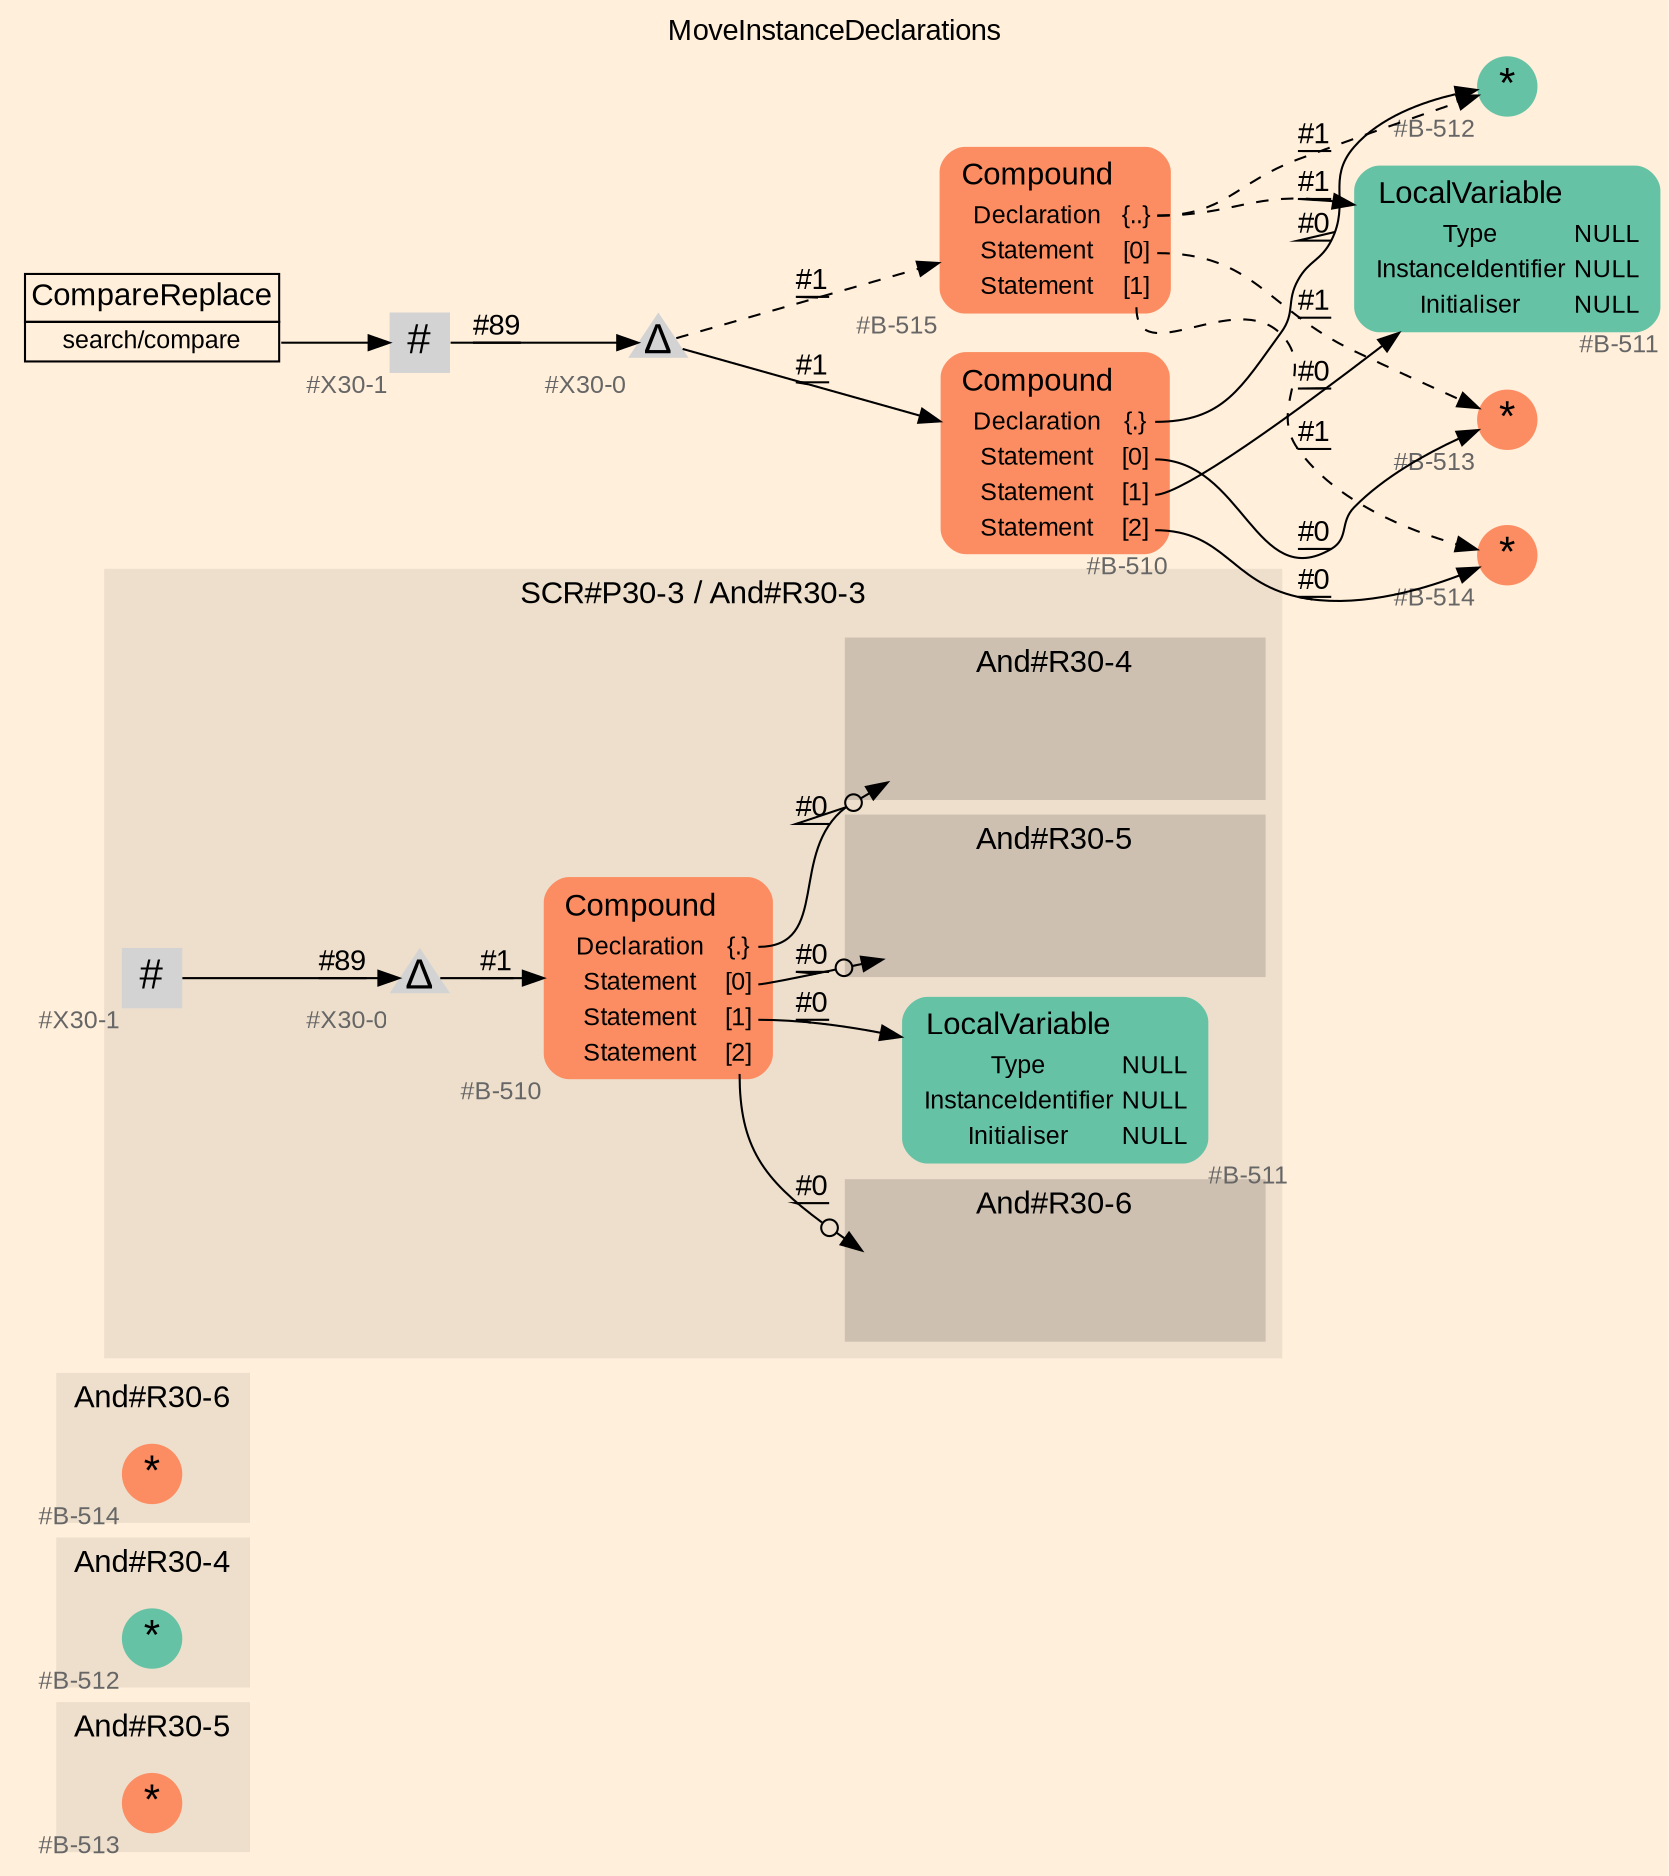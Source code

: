 digraph "MoveInstanceDeclarations" {
label = "MoveInstanceDeclarations"
labelloc = t
graph [
    rankdir = "LR"
    ranksep = 0.3
    bgcolor = antiquewhite1
    color = black
    fontcolor = black
    fontname = "Arial"
];
node [
    fontname = "Arial"
];
edge [
    fontname = "Arial"
];

// -------------------- figure And#R30-5 --------------------
// -------- region And#R30-5 ----------
subgraph "clusterAnd#R30-5" {
    label = "And#R30-5"
    style = "filled"
    color = antiquewhite2
    fontsize = "15"
    // -------- block And#R30-5/#B-513 ----------
    "And#R30-5/#B-513" [
        fillcolor = "/set28/2"
        xlabel = "#B-513"
        fontsize = "12"
        fontcolor = grey40
        shape = "circle"
        label = <<FONT COLOR="black" POINT-SIZE="20">*</FONT>>
        style = "filled"
        penwidth = 0.0
        fixedsize = true
        width = 0.4
        height = 0.4
    ];
    
}


// -------------------- figure And#R30-4 --------------------
// -------- region And#R30-4 ----------
subgraph "clusterAnd#R30-4" {
    label = "And#R30-4"
    style = "filled"
    color = antiquewhite2
    fontsize = "15"
    // -------- block And#R30-4/#B-512 ----------
    "And#R30-4/#B-512" [
        fillcolor = "/set28/1"
        xlabel = "#B-512"
        fontsize = "12"
        fontcolor = grey40
        shape = "circle"
        label = <<FONT COLOR="black" POINT-SIZE="20">*</FONT>>
        style = "filled"
        penwidth = 0.0
        fixedsize = true
        width = 0.4
        height = 0.4
    ];
    
}


// -------------------- figure And#R30-6 --------------------
// -------- region And#R30-6 ----------
subgraph "clusterAnd#R30-6" {
    label = "And#R30-6"
    style = "filled"
    color = antiquewhite2
    fontsize = "15"
    // -------- block And#R30-6/#B-514 ----------
    "And#R30-6/#B-514" [
        fillcolor = "/set28/2"
        xlabel = "#B-514"
        fontsize = "12"
        fontcolor = grey40
        shape = "circle"
        label = <<FONT COLOR="black" POINT-SIZE="20">*</FONT>>
        style = "filled"
        penwidth = 0.0
        fixedsize = true
        width = 0.4
        height = 0.4
    ];
    
}


// -------------------- figure And#R30-3 --------------------
// -------- region And#R30-3 ----------
subgraph "clusterAnd#R30-3" {
    label = "SCR#P30-3 / And#R30-3"
    style = "filled"
    color = antiquewhite2
    fontsize = "15"
    // -------- block And#R30-3/#X30-1 ----------
    "And#R30-3/#X30-1" [
        xlabel = "#X30-1"
        fontsize = "12"
        fontcolor = grey40
        shape = "square"
        label = <<FONT COLOR="black" POINT-SIZE="20">#</FONT>>
        style = "filled"
        penwidth = 0.0
        fixedsize = true
        width = 0.4
        height = 0.4
    ];
    
    // -------- block And#R30-3/#B-511 ----------
    "And#R30-3/#B-511" [
        fillcolor = "/set28/1"
        xlabel = "#B-511"
        fontsize = "12"
        fontcolor = grey40
        shape = "plaintext"
        label = <<TABLE BORDER="0" CELLBORDER="0" CELLSPACING="0">
         <TR><TD><FONT COLOR="black" POINT-SIZE="15">LocalVariable</FONT></TD></TR>
         <TR><TD><FONT COLOR="black" POINT-SIZE="12">Type</FONT></TD><TD PORT="port0"><FONT COLOR="black" POINT-SIZE="12">NULL</FONT></TD></TR>
         <TR><TD><FONT COLOR="black" POINT-SIZE="12">InstanceIdentifier</FONT></TD><TD PORT="port1"><FONT COLOR="black" POINT-SIZE="12">NULL</FONT></TD></TR>
         <TR><TD><FONT COLOR="black" POINT-SIZE="12">Initialiser</FONT></TD><TD PORT="port2"><FONT COLOR="black" POINT-SIZE="12">NULL</FONT></TD></TR>
        </TABLE>>
        style = "rounded,filled"
    ];
    
    // -------- block And#R30-3/#X30-0 ----------
    "And#R30-3/#X30-0" [
        xlabel = "#X30-0"
        fontsize = "12"
        fontcolor = grey40
        shape = "triangle"
        label = <<FONT COLOR="black" POINT-SIZE="20">Δ</FONT>>
        style = "filled"
        penwidth = 0.0
        fixedsize = true
        width = 0.4
        height = 0.4
    ];
    
    // -------- block And#R30-3/#B-510 ----------
    "And#R30-3/#B-510" [
        fillcolor = "/set28/2"
        xlabel = "#B-510"
        fontsize = "12"
        fontcolor = grey40
        shape = "plaintext"
        label = <<TABLE BORDER="0" CELLBORDER="0" CELLSPACING="0">
         <TR><TD><FONT COLOR="black" POINT-SIZE="15">Compound</FONT></TD></TR>
         <TR><TD><FONT COLOR="black" POINT-SIZE="12">Declaration</FONT></TD><TD PORT="port0"><FONT COLOR="black" POINT-SIZE="12">{.}</FONT></TD></TR>
         <TR><TD><FONT COLOR="black" POINT-SIZE="12">Statement</FONT></TD><TD PORT="port1"><FONT COLOR="black" POINT-SIZE="12">[0]</FONT></TD></TR>
         <TR><TD><FONT COLOR="black" POINT-SIZE="12">Statement</FONT></TD><TD PORT="port2"><FONT COLOR="black" POINT-SIZE="12">[1]</FONT></TD></TR>
         <TR><TD><FONT COLOR="black" POINT-SIZE="12">Statement</FONT></TD><TD PORT="port3"><FONT COLOR="black" POINT-SIZE="12">[2]</FONT></TD></TR>
        </TABLE>>
        style = "rounded,filled"
    ];
    
    // -------- region And#R30-3/And#R30-4 ----------
    subgraph "clusterAnd#R30-3/And#R30-4" {
        label = "And#R30-4"
        style = "filled"
        color = antiquewhite3
        fontsize = "15"
        // -------- block And#R30-3/And#R30-4/#B-512 ----------
        "And#R30-3/And#R30-4/#B-512" [
            fillcolor = "/set28/1"
            xlabel = "#B-512"
            fontsize = "12"
            fontcolor = grey40
            shape = "none"
            style = "invisible"
        ];
        
    }
    
    // -------- region And#R30-3/And#R30-5 ----------
    subgraph "clusterAnd#R30-3/And#R30-5" {
        label = "And#R30-5"
        style = "filled"
        color = antiquewhite3
        fontsize = "15"
        // -------- block And#R30-3/And#R30-5/#B-513 ----------
        "And#R30-3/And#R30-5/#B-513" [
            fillcolor = "/set28/2"
            xlabel = "#B-513"
            fontsize = "12"
            fontcolor = grey40
            shape = "none"
            style = "invisible"
        ];
        
    }
    
    // -------- region And#R30-3/And#R30-6 ----------
    subgraph "clusterAnd#R30-3/And#R30-6" {
        label = "And#R30-6"
        style = "filled"
        color = antiquewhite3
        fontsize = "15"
        // -------- block And#R30-3/And#R30-6/#B-514 ----------
        "And#R30-3/And#R30-6/#B-514" [
            fillcolor = "/set28/2"
            xlabel = "#B-514"
            fontsize = "12"
            fontcolor = grey40
            shape = "none"
            style = "invisible"
        ];
        
    }
    
}

"And#R30-3/#X30-1" -> "And#R30-3/#X30-0" [
    label = "#89"
    decorate = true
    color = black
    fontcolor = black
];

"And#R30-3/#X30-0" -> "And#R30-3/#B-510" [
    label = "#1"
    decorate = true
    color = black
    fontcolor = black
];

"And#R30-3/#B-510":port0 -> "And#R30-3/And#R30-4/#B-512" [
    arrowhead="normalnoneodot"
    label = "#0"
    decorate = true
    color = black
    fontcolor = black
];

"And#R30-3/#B-510":port1 -> "And#R30-3/And#R30-5/#B-513" [
    arrowhead="normalnoneodot"
    label = "#0"
    decorate = true
    color = black
    fontcolor = black
];

"And#R30-3/#B-510":port2 -> "And#R30-3/#B-511" [
    label = "#0"
    decorate = true
    color = black
    fontcolor = black
];

"And#R30-3/#B-510":port3 -> "And#R30-3/And#R30-6/#B-514" [
    arrowhead="normalnoneodot"
    label = "#0"
    decorate = true
    color = black
    fontcolor = black
];


// -------------------- transformation figure --------------------
// -------- block CR#X30-2 ----------
"CR#X30-2" [
    fillcolor = antiquewhite1
    fontsize = "12"
    fontcolor = grey40
    shape = "plaintext"
    label = <<TABLE BORDER="0" CELLBORDER="1" CELLSPACING="0">
     <TR><TD><FONT COLOR="black" POINT-SIZE="15">CompareReplace</FONT></TD></TR>
     <TR><TD PORT="port0"><FONT COLOR="black" POINT-SIZE="12">search/compare</FONT></TD></TR>
    </TABLE>>
    style = "filled"
    color = black
];

// -------- block #X30-1 ----------
"#X30-1" [
    xlabel = "#X30-1"
    fontsize = "12"
    fontcolor = grey40
    shape = "square"
    label = <<FONT COLOR="black" POINT-SIZE="20">#</FONT>>
    style = "filled"
    penwidth = 0.0
    fixedsize = true
    width = 0.4
    height = 0.4
];

// -------- block #X30-0 ----------
"#X30-0" [
    xlabel = "#X30-0"
    fontsize = "12"
    fontcolor = grey40
    shape = "triangle"
    label = <<FONT COLOR="black" POINT-SIZE="20">Δ</FONT>>
    style = "filled"
    penwidth = 0.0
    fixedsize = true
    width = 0.4
    height = 0.4
];

// -------- block #B-510 ----------
"#B-510" [
    fillcolor = "/set28/2"
    xlabel = "#B-510"
    fontsize = "12"
    fontcolor = grey40
    shape = "plaintext"
    label = <<TABLE BORDER="0" CELLBORDER="0" CELLSPACING="0">
     <TR><TD><FONT COLOR="black" POINT-SIZE="15">Compound</FONT></TD></TR>
     <TR><TD><FONT COLOR="black" POINT-SIZE="12">Declaration</FONT></TD><TD PORT="port0"><FONT COLOR="black" POINT-SIZE="12">{.}</FONT></TD></TR>
     <TR><TD><FONT COLOR="black" POINT-SIZE="12">Statement</FONT></TD><TD PORT="port1"><FONT COLOR="black" POINT-SIZE="12">[0]</FONT></TD></TR>
     <TR><TD><FONT COLOR="black" POINT-SIZE="12">Statement</FONT></TD><TD PORT="port2"><FONT COLOR="black" POINT-SIZE="12">[1]</FONT></TD></TR>
     <TR><TD><FONT COLOR="black" POINT-SIZE="12">Statement</FONT></TD><TD PORT="port3"><FONT COLOR="black" POINT-SIZE="12">[2]</FONT></TD></TR>
    </TABLE>>
    style = "rounded,filled"
];

// -------- block #B-512 ----------
"#B-512" [
    fillcolor = "/set28/1"
    xlabel = "#B-512"
    fontsize = "12"
    fontcolor = grey40
    shape = "circle"
    label = <<FONT COLOR="black" POINT-SIZE="20">*</FONT>>
    style = "filled"
    penwidth = 0.0
    fixedsize = true
    width = 0.4
    height = 0.4
];

// -------- block #B-513 ----------
"#B-513" [
    fillcolor = "/set28/2"
    xlabel = "#B-513"
    fontsize = "12"
    fontcolor = grey40
    shape = "circle"
    label = <<FONT COLOR="black" POINT-SIZE="20">*</FONT>>
    style = "filled"
    penwidth = 0.0
    fixedsize = true
    width = 0.4
    height = 0.4
];

// -------- block #B-511 ----------
"#B-511" [
    fillcolor = "/set28/1"
    xlabel = "#B-511"
    fontsize = "12"
    fontcolor = grey40
    shape = "plaintext"
    label = <<TABLE BORDER="0" CELLBORDER="0" CELLSPACING="0">
     <TR><TD><FONT COLOR="black" POINT-SIZE="15">LocalVariable</FONT></TD></TR>
     <TR><TD><FONT COLOR="black" POINT-SIZE="12">Type</FONT></TD><TD PORT="port0"><FONT COLOR="black" POINT-SIZE="12">NULL</FONT></TD></TR>
     <TR><TD><FONT COLOR="black" POINT-SIZE="12">InstanceIdentifier</FONT></TD><TD PORT="port1"><FONT COLOR="black" POINT-SIZE="12">NULL</FONT></TD></TR>
     <TR><TD><FONT COLOR="black" POINT-SIZE="12">Initialiser</FONT></TD><TD PORT="port2"><FONT COLOR="black" POINT-SIZE="12">NULL</FONT></TD></TR>
    </TABLE>>
    style = "rounded,filled"
];

// -------- block #B-514 ----------
"#B-514" [
    fillcolor = "/set28/2"
    xlabel = "#B-514"
    fontsize = "12"
    fontcolor = grey40
    shape = "circle"
    label = <<FONT COLOR="black" POINT-SIZE="20">*</FONT>>
    style = "filled"
    penwidth = 0.0
    fixedsize = true
    width = 0.4
    height = 0.4
];

// -------- block #B-515 ----------
"#B-515" [
    fillcolor = "/set28/2"
    xlabel = "#B-515"
    fontsize = "12"
    fontcolor = grey40
    shape = "plaintext"
    label = <<TABLE BORDER="0" CELLBORDER="0" CELLSPACING="0">
     <TR><TD><FONT COLOR="black" POINT-SIZE="15">Compound</FONT></TD></TR>
     <TR><TD><FONT COLOR="black" POINT-SIZE="12">Declaration</FONT></TD><TD PORT="port0"><FONT COLOR="black" POINT-SIZE="12">{..}</FONT></TD></TR>
     <TR><TD><FONT COLOR="black" POINT-SIZE="12">Statement</FONT></TD><TD PORT="port1"><FONT COLOR="black" POINT-SIZE="12">[0]</FONT></TD></TR>
     <TR><TD><FONT COLOR="black" POINT-SIZE="12">Statement</FONT></TD><TD PORT="port2"><FONT COLOR="black" POINT-SIZE="12">[1]</FONT></TD></TR>
    </TABLE>>
    style = "rounded,filled"
];

"CR#X30-2":port0 -> "#X30-1" [
    label = ""
    decorate = true
    color = black
    fontcolor = black
];

"#X30-1" -> "#X30-0" [
    label = "#89"
    decorate = true
    color = black
    fontcolor = black
];

"#X30-0" -> "#B-510" [
    label = "#1"
    decorate = true
    color = black
    fontcolor = black
];

"#X30-0" -> "#B-515" [
    style="dashed"
    label = "#1"
    decorate = true
    color = black
    fontcolor = black
];

"#B-510":port0 -> "#B-512" [
    label = "#0"
    decorate = true
    color = black
    fontcolor = black
];

"#B-510":port1 -> "#B-513" [
    label = "#0"
    decorate = true
    color = black
    fontcolor = black
];

"#B-510":port2 -> "#B-511" [
    label = "#0"
    decorate = true
    color = black
    fontcolor = black
];

"#B-510":port3 -> "#B-514" [
    label = "#0"
    decorate = true
    color = black
    fontcolor = black
];

"#B-515":port0 -> "#B-511" [
    style="dashed"
    label = "#1"
    decorate = true
    color = black
    fontcolor = black
];

"#B-515":port0 -> "#B-512" [
    style="dashed"
    label = "#1"
    decorate = true
    color = black
    fontcolor = black
];

"#B-515":port1 -> "#B-513" [
    style="dashed"
    label = "#1"
    decorate = true
    color = black
    fontcolor = black
];

"#B-515":port2 -> "#B-514" [
    style="dashed"
    label = "#1"
    decorate = true
    color = black
    fontcolor = black
];


}
